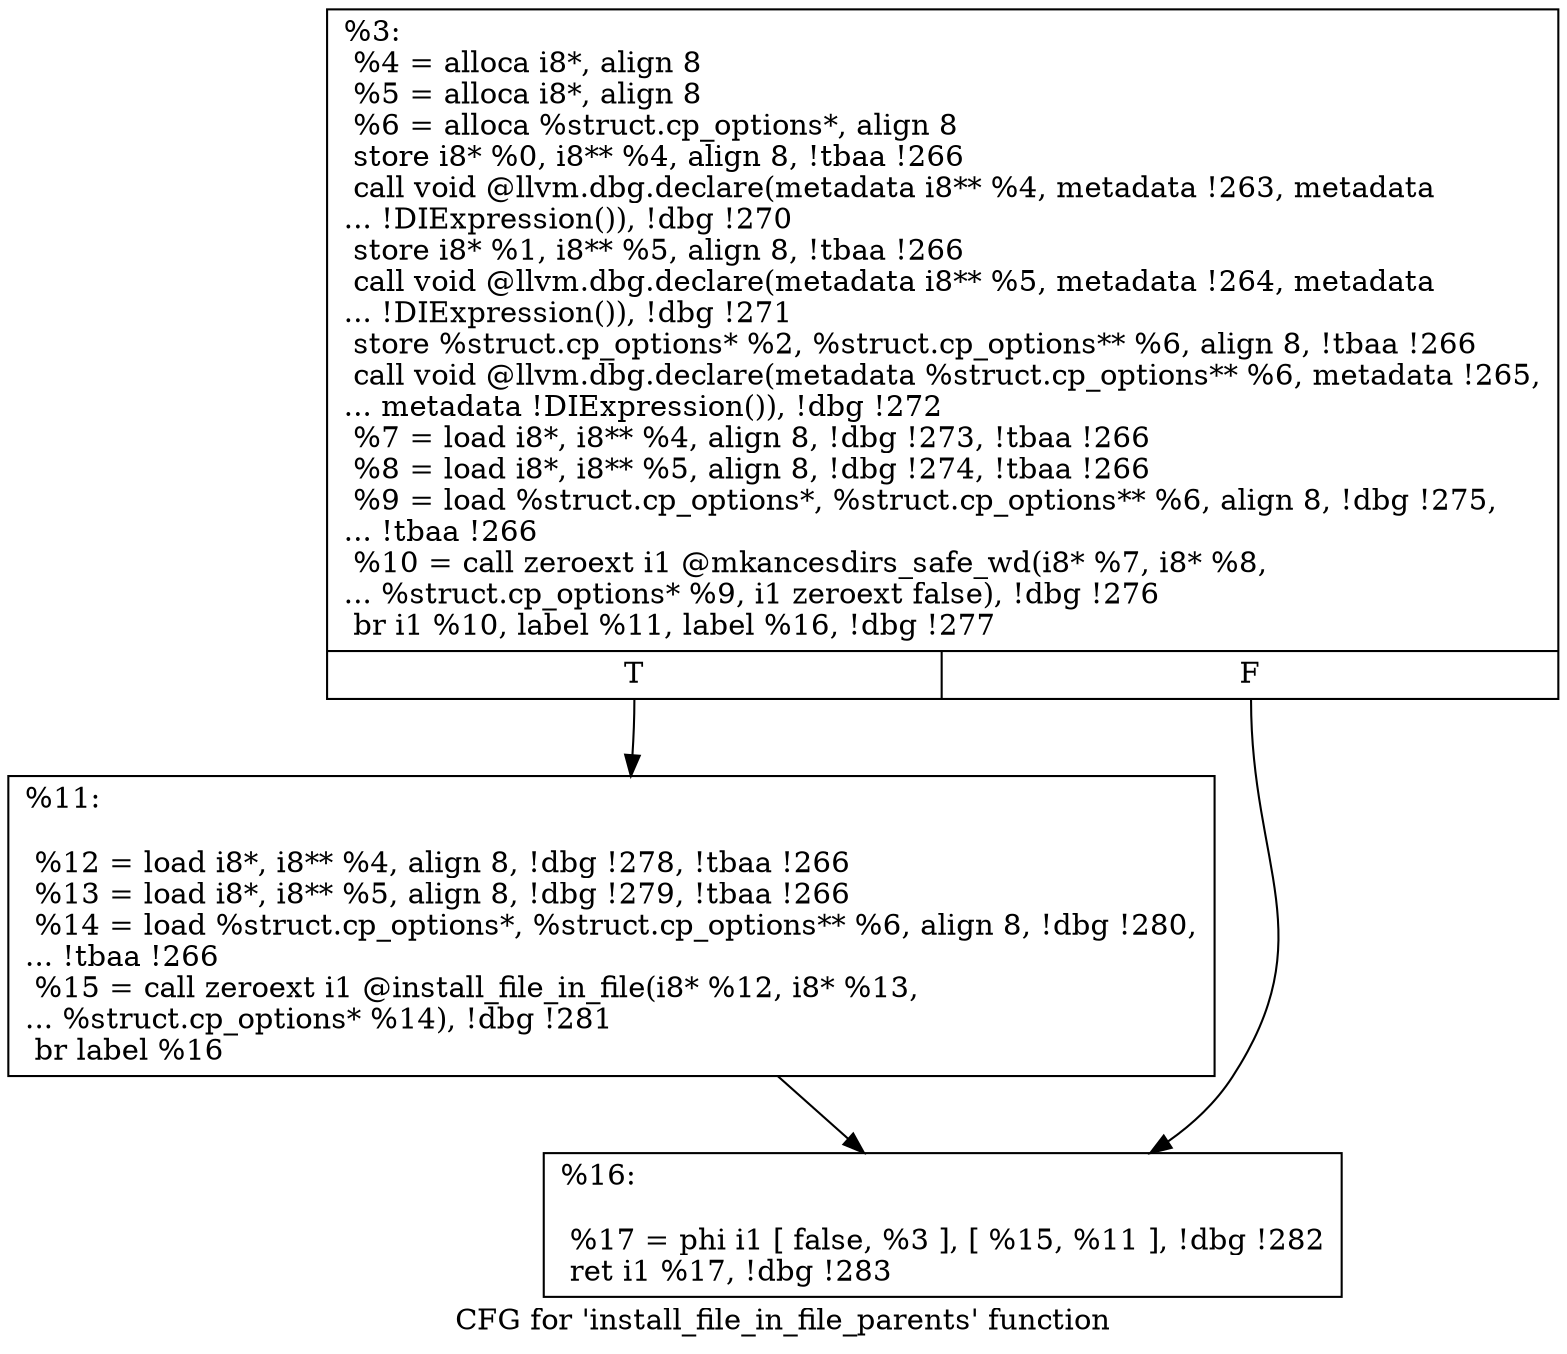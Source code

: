 digraph "CFG for 'install_file_in_file_parents' function" {
	label="CFG for 'install_file_in_file_parents' function";

	Node0x8e90b0 [shape=record,label="{%3:\l  %4 = alloca i8*, align 8\l  %5 = alloca i8*, align 8\l  %6 = alloca %struct.cp_options*, align 8\l  store i8* %0, i8** %4, align 8, !tbaa !266\l  call void @llvm.dbg.declare(metadata i8** %4, metadata !263, metadata\l... !DIExpression()), !dbg !270\l  store i8* %1, i8** %5, align 8, !tbaa !266\l  call void @llvm.dbg.declare(metadata i8** %5, metadata !264, metadata\l... !DIExpression()), !dbg !271\l  store %struct.cp_options* %2, %struct.cp_options** %6, align 8, !tbaa !266\l  call void @llvm.dbg.declare(metadata %struct.cp_options** %6, metadata !265,\l... metadata !DIExpression()), !dbg !272\l  %7 = load i8*, i8** %4, align 8, !dbg !273, !tbaa !266\l  %8 = load i8*, i8** %5, align 8, !dbg !274, !tbaa !266\l  %9 = load %struct.cp_options*, %struct.cp_options** %6, align 8, !dbg !275,\l... !tbaa !266\l  %10 = call zeroext i1 @mkancesdirs_safe_wd(i8* %7, i8* %8,\l... %struct.cp_options* %9, i1 zeroext false), !dbg !276\l  br i1 %10, label %11, label %16, !dbg !277\l|{<s0>T|<s1>F}}"];
	Node0x8e90b0:s0 -> Node0x8ec600;
	Node0x8e90b0:s1 -> Node0x8ec650;
	Node0x8ec600 [shape=record,label="{%11:\l\l  %12 = load i8*, i8** %4, align 8, !dbg !278, !tbaa !266\l  %13 = load i8*, i8** %5, align 8, !dbg !279, !tbaa !266\l  %14 = load %struct.cp_options*, %struct.cp_options** %6, align 8, !dbg !280,\l... !tbaa !266\l  %15 = call zeroext i1 @install_file_in_file(i8* %12, i8* %13,\l... %struct.cp_options* %14), !dbg !281\l  br label %16\l}"];
	Node0x8ec600 -> Node0x8ec650;
	Node0x8ec650 [shape=record,label="{%16:\l\l  %17 = phi i1 [ false, %3 ], [ %15, %11 ], !dbg !282\l  ret i1 %17, !dbg !283\l}"];
}
